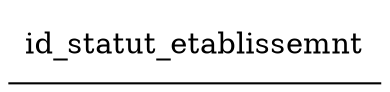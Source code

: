 // Online Graphviz: http://webgraphviz.com/
// https://i.imgur.com/NHmoDnj.png

digraph g{
  node [shape="none",style=underline];
  id_statut_etablissemnt[shape="underline"]
}